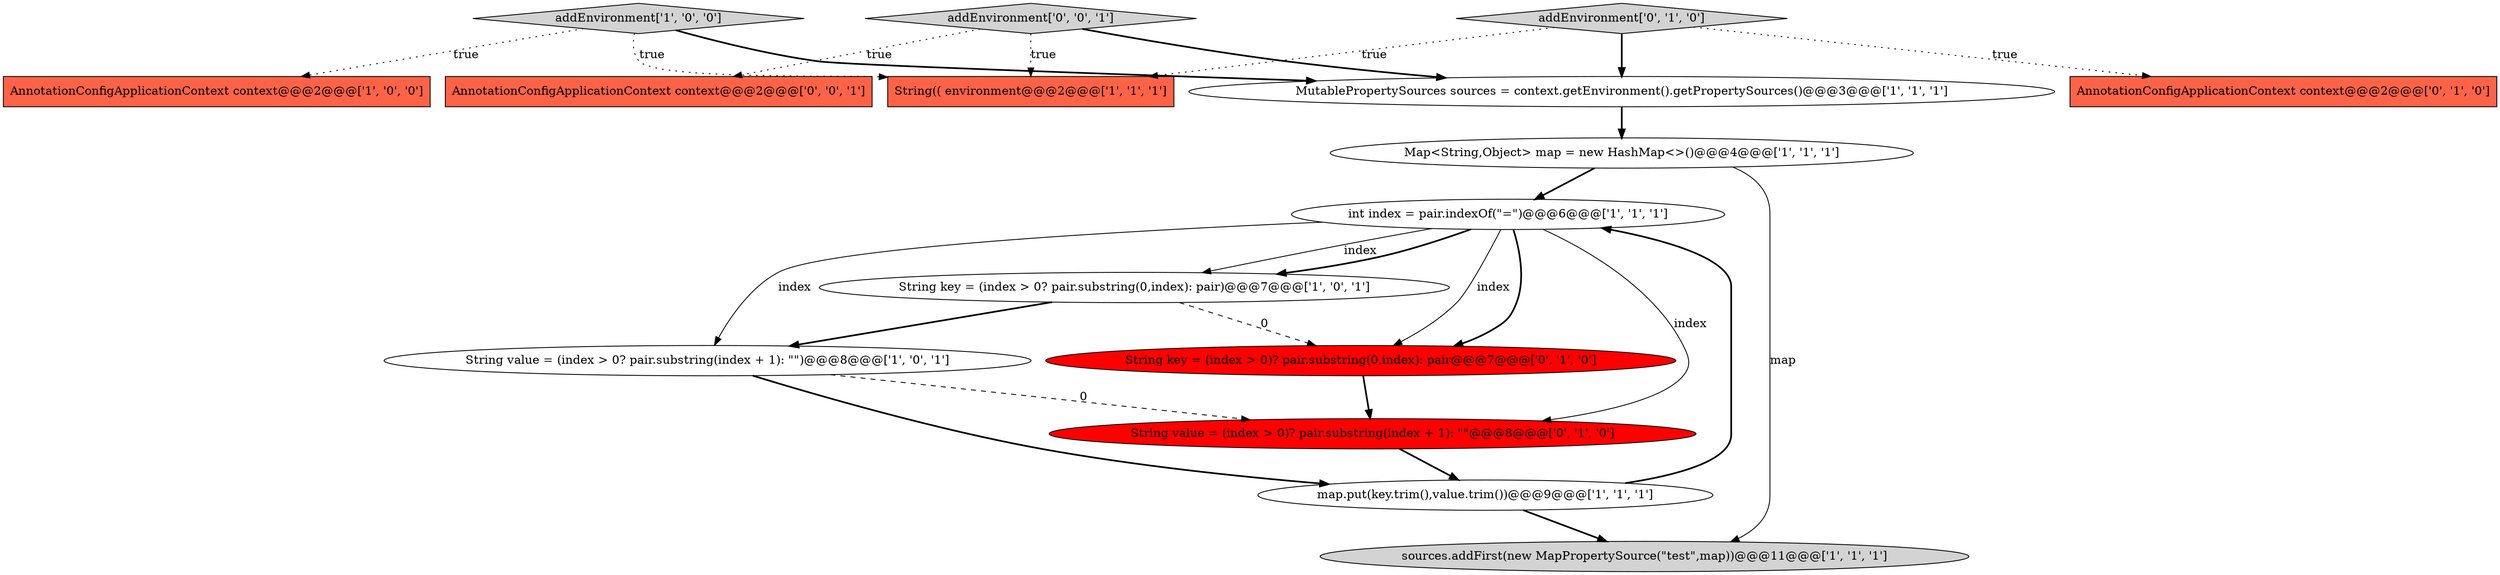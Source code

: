 digraph {
1 [style = filled, label = "AnnotationConfigApplicationContext context@@@2@@@['1', '0', '0']", fillcolor = tomato, shape = box image = "AAA0AAABBB1BBB"];
6 [style = filled, label = "String key = (index > 0? pair.substring(0,index): pair)@@@7@@@['1', '0', '1']", fillcolor = white, shape = ellipse image = "AAA0AAABBB1BBB"];
10 [style = filled, label = "AnnotationConfigApplicationContext context@@@2@@@['0', '1', '0']", fillcolor = tomato, shape = box image = "AAA0AAABBB2BBB"];
15 [style = filled, label = "addEnvironment['0', '0', '1']", fillcolor = lightgray, shape = diamond image = "AAA0AAABBB3BBB"];
2 [style = filled, label = "MutablePropertySources sources = context.getEnvironment().getPropertySources()@@@3@@@['1', '1', '1']", fillcolor = white, shape = ellipse image = "AAA0AAABBB1BBB"];
9 [style = filled, label = "map.put(key.trim(),value.trim())@@@9@@@['1', '1', '1']", fillcolor = white, shape = ellipse image = "AAA0AAABBB1BBB"];
12 [style = filled, label = "String key = (index > 0)? pair.substring(0,index): pair@@@7@@@['0', '1', '0']", fillcolor = red, shape = ellipse image = "AAA1AAABBB2BBB"];
0 [style = filled, label = "int index = pair.indexOf(\"=\")@@@6@@@['1', '1', '1']", fillcolor = white, shape = ellipse image = "AAA0AAABBB1BBB"];
7 [style = filled, label = "String(( environment@@@2@@@['1', '1', '1']", fillcolor = tomato, shape = box image = "AAA0AAABBB1BBB"];
13 [style = filled, label = "String value = (index > 0)? pair.substring(index + 1): \"\"@@@8@@@['0', '1', '0']", fillcolor = red, shape = ellipse image = "AAA1AAABBB2BBB"];
14 [style = filled, label = "AnnotationConfigApplicationContext context@@@2@@@['0', '0', '1']", fillcolor = tomato, shape = box image = "AAA0AAABBB3BBB"];
4 [style = filled, label = "String value = (index > 0? pair.substring(index + 1): \"\")@@@8@@@['1', '0', '1']", fillcolor = white, shape = ellipse image = "AAA0AAABBB1BBB"];
8 [style = filled, label = "Map<String,Object> map = new HashMap<>()@@@4@@@['1', '1', '1']", fillcolor = white, shape = ellipse image = "AAA0AAABBB1BBB"];
3 [style = filled, label = "addEnvironment['1', '0', '0']", fillcolor = lightgray, shape = diamond image = "AAA0AAABBB1BBB"];
11 [style = filled, label = "addEnvironment['0', '1', '0']", fillcolor = lightgray, shape = diamond image = "AAA0AAABBB2BBB"];
5 [style = filled, label = "sources.addFirst(new MapPropertySource(\"test\",map))@@@11@@@['1', '1', '1']", fillcolor = lightgray, shape = ellipse image = "AAA0AAABBB1BBB"];
11->7 [style = dotted, label="true"];
4->9 [style = bold, label=""];
15->2 [style = bold, label=""];
3->7 [style = dotted, label="true"];
0->6 [style = solid, label="index"];
9->0 [style = bold, label=""];
0->6 [style = bold, label=""];
8->5 [style = solid, label="map"];
0->4 [style = solid, label="index"];
11->10 [style = dotted, label="true"];
0->13 [style = solid, label="index"];
0->12 [style = bold, label=""];
0->12 [style = solid, label="index"];
15->14 [style = dotted, label="true"];
15->7 [style = dotted, label="true"];
11->2 [style = bold, label=""];
6->12 [style = dashed, label="0"];
8->0 [style = bold, label=""];
12->13 [style = bold, label=""];
6->4 [style = bold, label=""];
3->2 [style = bold, label=""];
9->5 [style = bold, label=""];
13->9 [style = bold, label=""];
4->13 [style = dashed, label="0"];
3->1 [style = dotted, label="true"];
2->8 [style = bold, label=""];
}
